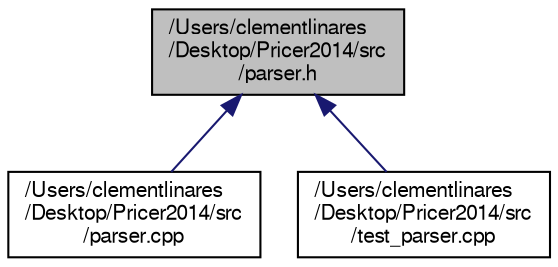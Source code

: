 digraph "/Users/clementlinares/Desktop/Pricer2014/src/parser.h"
{
  edge [fontname="FreeSans",fontsize="10",labelfontname="FreeSans",labelfontsize="10"];
  node [fontname="FreeSans",fontsize="10",shape=record];
  Node1 [label="/Users/clementlinares\l/Desktop/Pricer2014/src\l/parser.h",height=0.2,width=0.4,color="black", fillcolor="grey75", style="filled" fontcolor="black"];
  Node1 -> Node2 [dir="back",color="midnightblue",fontsize="10",style="solid",fontname="FreeSans"];
  Node2 [label="/Users/clementlinares\l/Desktop/Pricer2014/src\l/parser.cpp",height=0.2,width=0.4,color="black", fillcolor="white", style="filled",URL="$parser_8cpp.html"];
  Node1 -> Node3 [dir="back",color="midnightblue",fontsize="10",style="solid",fontname="FreeSans"];
  Node3 [label="/Users/clementlinares\l/Desktop/Pricer2014/src\l/test_parser.cpp",height=0.2,width=0.4,color="black", fillcolor="white", style="filled",URL="$test__parser_8cpp.html"];
}
